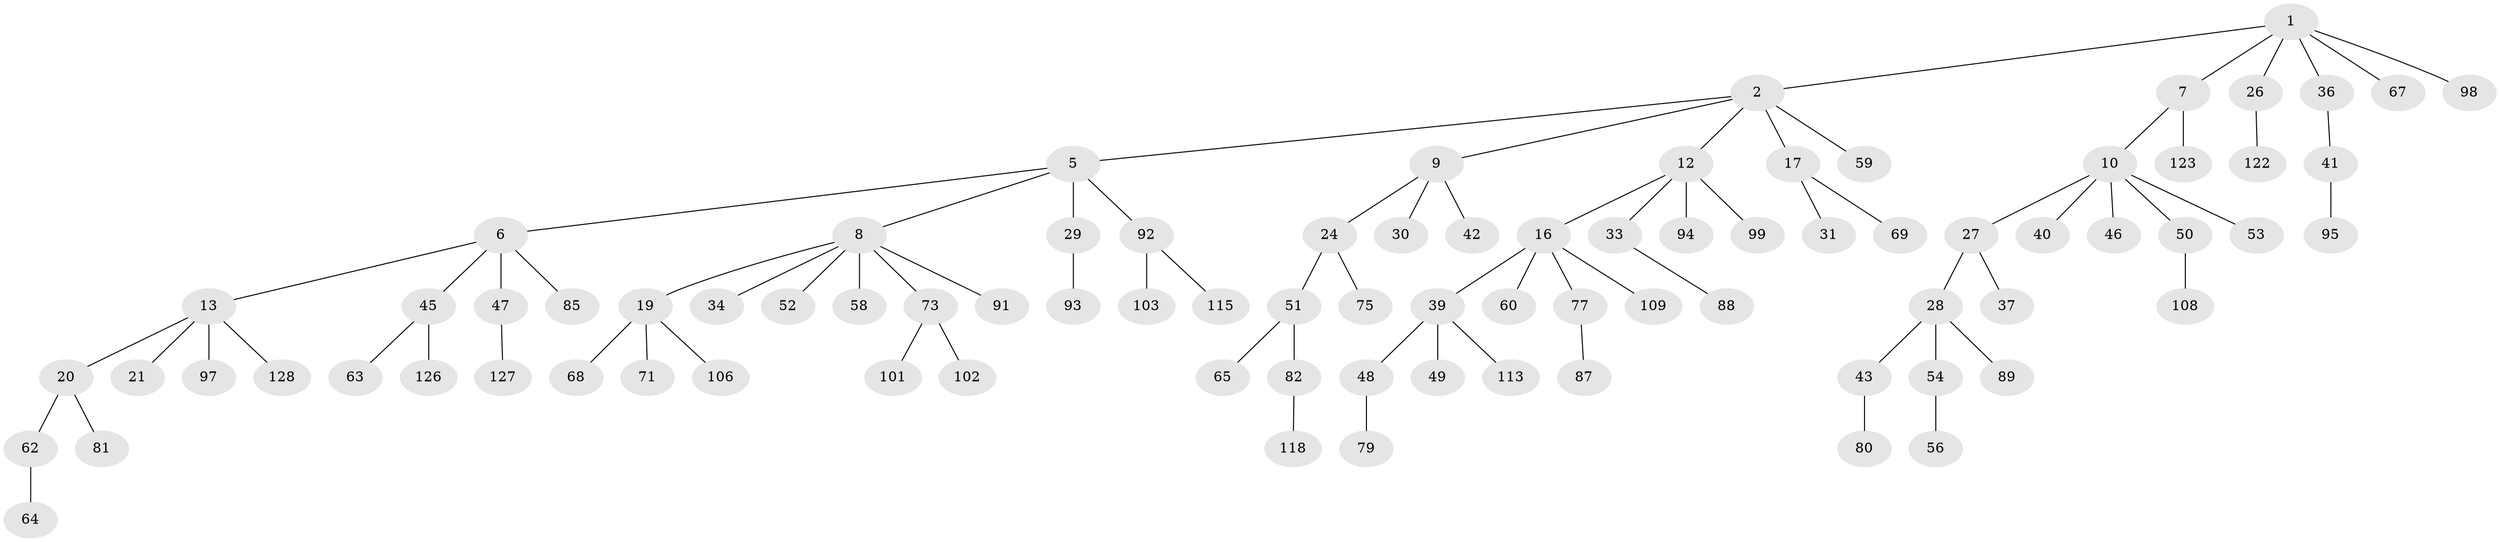 // original degree distribution, {3: 0.13178294573643412, 4: 0.09302325581395349, 5: 0.023255813953488372, 6: 0.023255813953488372, 1: 0.49612403100775193, 2: 0.23255813953488372}
// Generated by graph-tools (version 1.1) at 2025/42/03/06/25 10:42:04]
// undirected, 86 vertices, 85 edges
graph export_dot {
graph [start="1"]
  node [color=gray90,style=filled];
  1 [super="+4"];
  2 [super="+3"];
  5 [super="+100"];
  6 [super="+11"];
  7 [super="+90"];
  8 [super="+22"];
  9 [super="+14"];
  10 [super="+15"];
  12 [super="+18"];
  13 [super="+74"];
  16 [super="+57"];
  17 [super="+23"];
  19 [super="+61"];
  20 [super="+44"];
  21;
  24 [super="+25"];
  26 [super="+119"];
  27;
  28 [super="+35"];
  29 [super="+124"];
  30;
  31 [super="+32"];
  33 [super="+84"];
  34 [super="+38"];
  36;
  37 [super="+78"];
  39 [super="+66"];
  40;
  41 [super="+70"];
  42;
  43;
  45 [super="+110"];
  46;
  47;
  48 [super="+55"];
  49;
  50 [super="+76"];
  51 [super="+72"];
  52 [super="+107"];
  53;
  54 [super="+112"];
  56 [super="+114"];
  58;
  59 [super="+96"];
  60 [super="+105"];
  62;
  63 [super="+116"];
  64 [super="+83"];
  65;
  67;
  68;
  69 [super="+104"];
  71;
  73 [super="+121"];
  75 [super="+120"];
  77 [super="+111"];
  79;
  80;
  81;
  82 [super="+86"];
  85;
  87;
  88;
  89;
  91;
  92 [super="+129"];
  93;
  94 [super="+117"];
  95;
  97;
  98;
  99;
  101;
  102;
  103;
  106;
  108 [super="+125"];
  109;
  113;
  115;
  118;
  122;
  123;
  126;
  127;
  128;
  1 -- 2;
  1 -- 26;
  1 -- 98;
  1 -- 67;
  1 -- 36;
  1 -- 7;
  2 -- 5;
  2 -- 59;
  2 -- 9;
  2 -- 12;
  2 -- 17;
  5 -- 6;
  5 -- 8;
  5 -- 29;
  5 -- 92;
  6 -- 45;
  6 -- 13;
  6 -- 85;
  6 -- 47;
  7 -- 10;
  7 -- 123;
  8 -- 19;
  8 -- 34;
  8 -- 52;
  8 -- 73;
  8 -- 58;
  8 -- 91;
  9 -- 42;
  9 -- 24;
  9 -- 30;
  10 -- 50;
  10 -- 53;
  10 -- 40;
  10 -- 27;
  10 -- 46;
  12 -- 16;
  12 -- 33;
  12 -- 94;
  12 -- 99;
  13 -- 20;
  13 -- 21;
  13 -- 97;
  13 -- 128;
  16 -- 39;
  16 -- 77;
  16 -- 60;
  16 -- 109;
  17 -- 69;
  17 -- 31;
  19 -- 71;
  19 -- 106;
  19 -- 68;
  20 -- 81;
  20 -- 62;
  24 -- 51;
  24 -- 75;
  26 -- 122;
  27 -- 28;
  27 -- 37;
  28 -- 43;
  28 -- 89;
  28 -- 54;
  29 -- 93;
  33 -- 88;
  36 -- 41;
  39 -- 48;
  39 -- 49;
  39 -- 113;
  41 -- 95;
  43 -- 80;
  45 -- 63;
  45 -- 126;
  47 -- 127;
  48 -- 79;
  50 -- 108;
  51 -- 65;
  51 -- 82;
  54 -- 56;
  62 -- 64;
  73 -- 101;
  73 -- 102;
  77 -- 87;
  82 -- 118;
  92 -- 103;
  92 -- 115;
}
